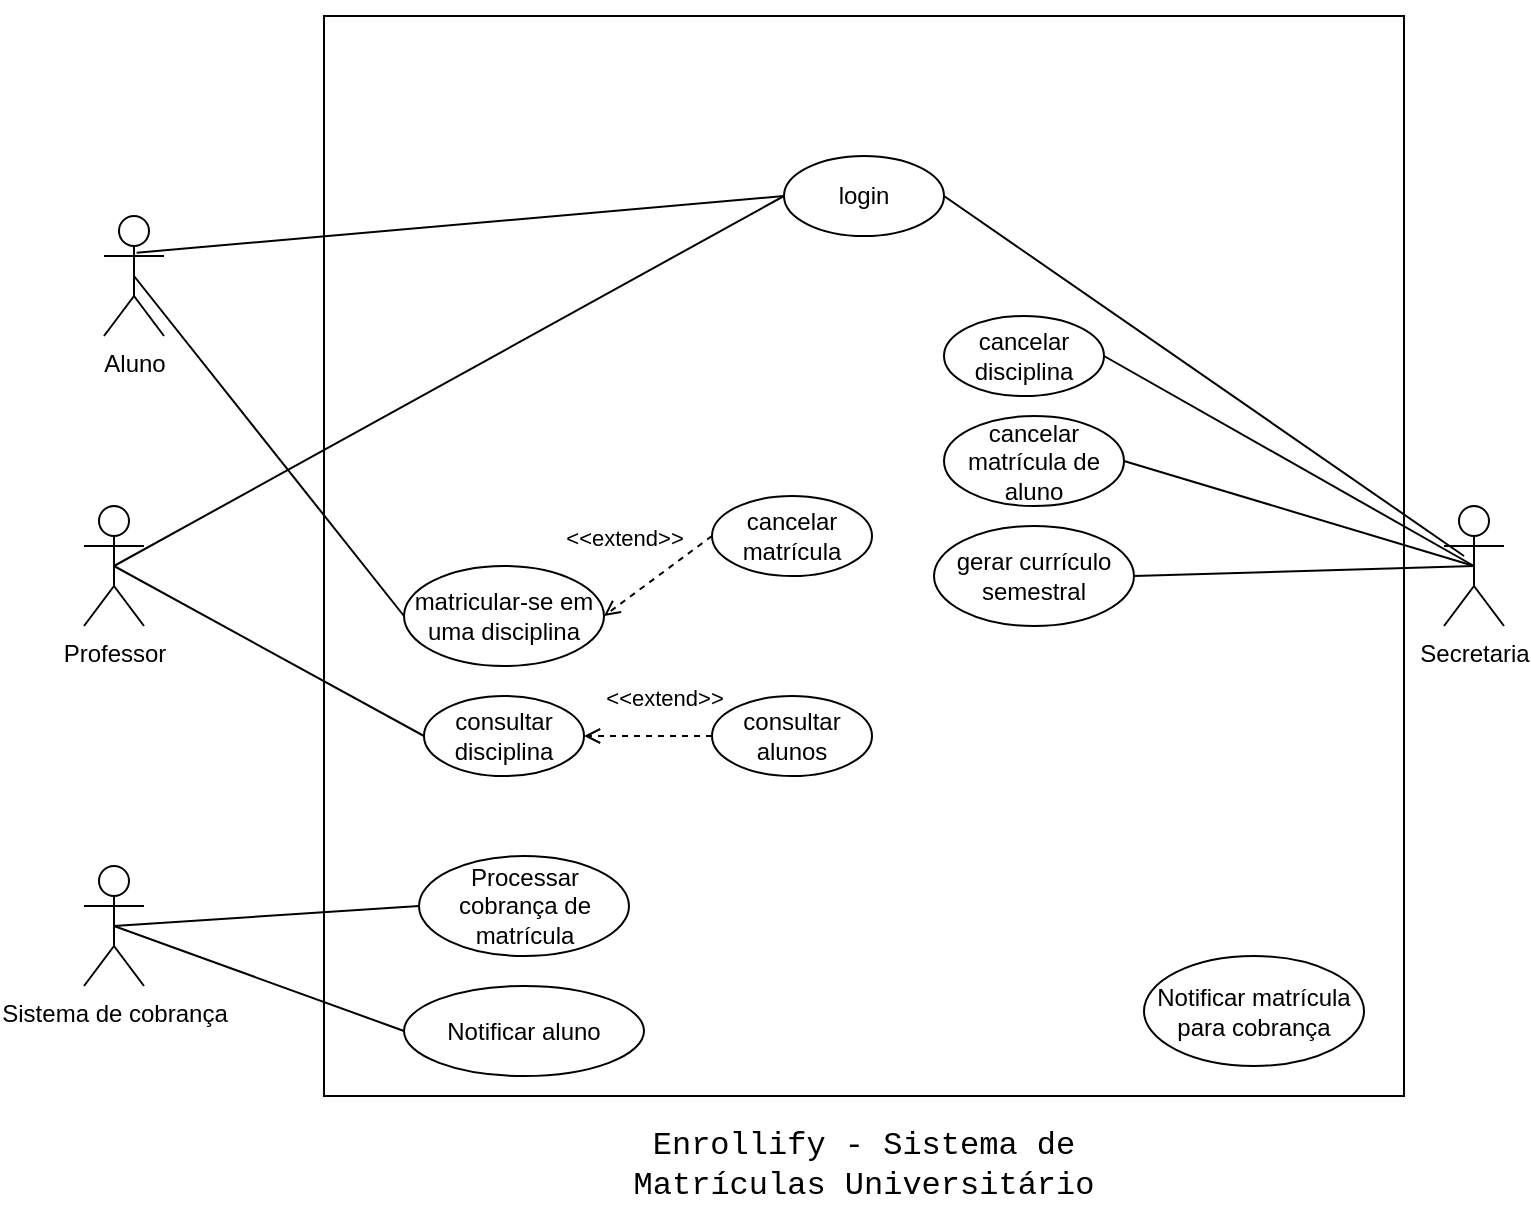 <mxfile version="26.0.14">
  <diagram name="Page-1" id="olP5XH2fdwFS9YLNRbOA">
    <mxGraphModel grid="1" page="1" gridSize="10" guides="1" tooltips="1" connect="1" arrows="1" fold="1" pageScale="1" pageWidth="827" pageHeight="1169" math="0" shadow="0">
      <root>
        <mxCell id="0" />
        <mxCell id="1" parent="0" />
        <mxCell id="LdNjaLd4k3nDaUt1j8qE-8" value="" style="whiteSpace=wrap;html=1;aspect=fixed;" vertex="1" parent="1">
          <mxGeometry x="220" y="100" width="540" height="540" as="geometry" />
        </mxCell>
        <mxCell id="LdNjaLd4k3nDaUt1j8qE-1" value="Secretaria" style="shape=umlActor;verticalLabelPosition=bottom;verticalAlign=top;html=1;" vertex="1" parent="1">
          <mxGeometry x="780" y="345" width="30" height="60" as="geometry" />
        </mxCell>
        <mxCell id="LdNjaLd4k3nDaUt1j8qE-4" value="Aluno" style="shape=umlActor;verticalLabelPosition=bottom;verticalAlign=top;html=1;" vertex="1" parent="1">
          <mxGeometry x="110" y="200" width="30" height="60" as="geometry" />
        </mxCell>
        <mxCell id="LdNjaLd4k3nDaUt1j8qE-5" value="Professor" style="shape=umlActor;verticalLabelPosition=bottom;verticalAlign=top;html=1;" vertex="1" parent="1">
          <mxGeometry x="100" y="345" width="30" height="60" as="geometry" />
        </mxCell>
        <mxCell id="LdNjaLd4k3nDaUt1j8qE-7" value="Sistema de cobrança" style="shape=umlActor;verticalLabelPosition=bottom;verticalAlign=top;html=1;" vertex="1" parent="1">
          <mxGeometry x="100" y="525" width="30" height="60" as="geometry" />
        </mxCell>
        <mxCell id="LdNjaLd4k3nDaUt1j8qE-11" value="Processar cobrança de matrícula" style="ellipse;whiteSpace=wrap;html=1;" vertex="1" parent="1">
          <mxGeometry x="267.5" y="520" width="105" height="50" as="geometry" />
        </mxCell>
        <mxCell id="LdNjaLd4k3nDaUt1j8qE-12" value="Notificar aluno" style="ellipse;whiteSpace=wrap;html=1;" vertex="1" parent="1">
          <mxGeometry x="260" y="585" width="120" height="45" as="geometry" />
        </mxCell>
        <mxCell id="LdNjaLd4k3nDaUt1j8qE-13" value="login" style="ellipse;whiteSpace=wrap;html=1;" vertex="1" parent="1">
          <mxGeometry x="450" y="170" width="80" height="40" as="geometry" />
        </mxCell>
        <mxCell id="LdNjaLd4k3nDaUt1j8qE-14" value="Notificar matrícula para cobrança" style="ellipse;whiteSpace=wrap;html=1;" vertex="1" parent="1">
          <mxGeometry x="630" y="570" width="110" height="55" as="geometry" />
        </mxCell>
        <mxCell id="LdNjaLd4k3nDaUt1j8qE-21" value="cancelar disciplina" style="ellipse;whiteSpace=wrap;html=1;" vertex="1" parent="1">
          <mxGeometry x="530" y="250" width="80" height="40" as="geometry" />
        </mxCell>
        <mxCell id="LdNjaLd4k3nDaUt1j8qE-22" value="cancelar matrícula de aluno" style="ellipse;whiteSpace=wrap;html=1;" vertex="1" parent="1">
          <mxGeometry x="530" y="300" width="90" height="45" as="geometry" />
        </mxCell>
        <mxCell id="LdNjaLd4k3nDaUt1j8qE-31" value="gerar currículo semestral" style="ellipse;whiteSpace=wrap;html=1;" vertex="1" parent="1">
          <mxGeometry x="525" y="355" width="100" height="50" as="geometry" />
        </mxCell>
        <mxCell id="LdNjaLd4k3nDaUt1j8qE-33" value="matricular-se em uma disciplina" style="ellipse;whiteSpace=wrap;html=1;" vertex="1" parent="1">
          <mxGeometry x="260" y="375" width="100" height="50" as="geometry" />
        </mxCell>
        <mxCell id="LdNjaLd4k3nDaUt1j8qE-35" value="&amp;lt;&amp;lt;extend&amp;gt;&amp;gt;" style="html=1;verticalAlign=bottom;labelBackgroundColor=none;endArrow=open;endFill=0;dashed=1;rounded=0;exitX=0;exitY=0.5;exitDx=0;exitDy=0;entryX=1;entryY=0.5;entryDx=0;entryDy=0;" edge="1" parent="1" source="LdNjaLd4k3nDaUt1j8qE-36" target="LdNjaLd4k3nDaUt1j8qE-33">
          <mxGeometry x="0.229" y="-18" width="160" relative="1" as="geometry">
            <mxPoint x="350" y="232.5" as="sourcePoint" />
            <mxPoint x="470.0" y="227.5" as="targetPoint" />
            <mxPoint as="offset" />
          </mxGeometry>
        </mxCell>
        <mxCell id="LdNjaLd4k3nDaUt1j8qE-36" value="cancelar matrícula" style="ellipse;whiteSpace=wrap;html=1;" vertex="1" parent="1">
          <mxGeometry x="414" y="340" width="80" height="40" as="geometry" />
        </mxCell>
        <mxCell id="LdNjaLd4k3nDaUt1j8qE-37" value="consultar disciplina" style="ellipse;whiteSpace=wrap;html=1;" vertex="1" parent="1">
          <mxGeometry x="270" y="440" width="80" height="40" as="geometry" />
        </mxCell>
        <mxCell id="LdNjaLd4k3nDaUt1j8qE-39" value="consultar alunos" style="ellipse;whiteSpace=wrap;html=1;" vertex="1" parent="1">
          <mxGeometry x="414" y="440" width="80" height="40" as="geometry" />
        </mxCell>
        <mxCell id="LdNjaLd4k3nDaUt1j8qE-40" value="&amp;lt;&amp;lt;extend&amp;gt;&amp;gt;" style="html=1;verticalAlign=bottom;labelBackgroundColor=none;endArrow=open;endFill=0;dashed=1;rounded=0;exitX=0;exitY=0.5;exitDx=0;exitDy=0;entryX=1;entryY=0.5;entryDx=0;entryDy=0;" edge="1" parent="1" source="LdNjaLd4k3nDaUt1j8qE-39" target="LdNjaLd4k3nDaUt1j8qE-37">
          <mxGeometry x="-0.25" y="-10" width="160" relative="1" as="geometry">
            <mxPoint x="447.0" y="530" as="sourcePoint" />
            <mxPoint x="511" y="530" as="targetPoint" />
            <mxPoint as="offset" />
          </mxGeometry>
        </mxCell>
        <mxCell id="LdNjaLd4k3nDaUt1j8qE-41" value="&lt;font style=&quot;font-size: 16px;&quot;&gt;Enrollify - Sistema de Matrículas Universitário&lt;/font&gt;" style="text;html=1;align=center;verticalAlign=middle;whiteSpace=wrap;rounded=0;fontStyle=0;fontFamily=Courier New;" vertex="1" parent="1">
          <mxGeometry x="360" y="660" width="260" height="30" as="geometry" />
        </mxCell>
        <mxCell id="9j0UMj-KNkwCNBPyWPre-9" value="" style="endArrow=none;html=1;rounded=0;strokeColor=default;align=center;verticalAlign=middle;fontFamily=Helvetica;fontSize=11;fontColor=default;labelBackgroundColor=default;entryX=0;entryY=0.5;entryDx=0;entryDy=0;exitX=0.5;exitY=0.5;exitDx=0;exitDy=0;exitPerimeter=0;" edge="1" parent="1" source="LdNjaLd4k3nDaUt1j8qE-7" target="LdNjaLd4k3nDaUt1j8qE-11">
          <mxGeometry width="50" height="50" relative="1" as="geometry">
            <mxPoint x="130" y="580" as="sourcePoint" />
            <mxPoint x="180" y="530" as="targetPoint" />
          </mxGeometry>
        </mxCell>
        <mxCell id="9j0UMj-KNkwCNBPyWPre-11" value="" style="endArrow=none;html=1;rounded=0;strokeColor=default;align=center;verticalAlign=middle;fontFamily=Helvetica;fontSize=11;fontColor=default;labelBackgroundColor=default;entryX=0;entryY=0.5;entryDx=0;entryDy=0;exitX=0.5;exitY=0.5;exitDx=0;exitDy=0;exitPerimeter=0;" edge="1" parent="1" source="LdNjaLd4k3nDaUt1j8qE-7" target="LdNjaLd4k3nDaUt1j8qE-12">
          <mxGeometry width="50" height="50" relative="1" as="geometry">
            <mxPoint x="160" y="640" as="sourcePoint" />
            <mxPoint x="210" y="590" as="targetPoint" />
          </mxGeometry>
        </mxCell>
        <mxCell id="9j0UMj-KNkwCNBPyWPre-12" value="" style="endArrow=none;html=1;rounded=0;strokeColor=default;align=center;verticalAlign=middle;fontFamily=Helvetica;fontSize=11;fontColor=default;labelBackgroundColor=default;entryX=0;entryY=0.5;entryDx=0;entryDy=0;exitX=0.5;exitY=0.5;exitDx=0;exitDy=0;exitPerimeter=0;" edge="1" parent="1" source="LdNjaLd4k3nDaUt1j8qE-5" target="LdNjaLd4k3nDaUt1j8qE-37">
          <mxGeometry width="50" height="50" relative="1" as="geometry">
            <mxPoint x="160" y="460" as="sourcePoint" />
            <mxPoint x="210" y="410" as="targetPoint" />
          </mxGeometry>
        </mxCell>
        <mxCell id="9j0UMj-KNkwCNBPyWPre-13" value="" style="endArrow=none;html=1;rounded=0;strokeColor=default;align=center;verticalAlign=middle;fontFamily=Helvetica;fontSize=11;fontColor=default;labelBackgroundColor=default;entryX=0;entryY=0.5;entryDx=0;entryDy=0;exitX=0.5;exitY=0.5;exitDx=0;exitDy=0;exitPerimeter=0;" edge="1" parent="1" source="LdNjaLd4k3nDaUt1j8qE-5" target="LdNjaLd4k3nDaUt1j8qE-13">
          <mxGeometry width="50" height="50" relative="1" as="geometry">
            <mxPoint x="150" y="365" as="sourcePoint" />
            <mxPoint x="200" y="315" as="targetPoint" />
          </mxGeometry>
        </mxCell>
        <mxCell id="9j0UMj-KNkwCNBPyWPre-14" value="" style="endArrow=none;html=1;rounded=0;strokeColor=default;align=center;verticalAlign=middle;fontFamily=Helvetica;fontSize=11;fontColor=default;labelBackgroundColor=default;exitX=0.5;exitY=0.5;exitDx=0;exitDy=0;exitPerimeter=0;entryX=0;entryY=0.5;entryDx=0;entryDy=0;" edge="1" parent="1" source="LdNjaLd4k3nDaUt1j8qE-4" target="LdNjaLd4k3nDaUt1j8qE-33">
          <mxGeometry width="50" height="50" relative="1" as="geometry">
            <mxPoint x="120" y="345" as="sourcePoint" />
            <mxPoint x="170" y="295" as="targetPoint" />
          </mxGeometry>
        </mxCell>
        <mxCell id="9j0UMj-KNkwCNBPyWPre-15" value="" style="endArrow=none;html=1;rounded=0;strokeColor=default;align=center;verticalAlign=middle;fontFamily=Helvetica;fontSize=11;fontColor=default;labelBackgroundColor=default;exitX=1;exitY=0.5;exitDx=0;exitDy=0;entryX=0.5;entryY=0.5;entryDx=0;entryDy=0;entryPerimeter=0;" edge="1" parent="1" source="LdNjaLd4k3nDaUt1j8qE-22" target="LdNjaLd4k3nDaUt1j8qE-1">
          <mxGeometry width="50" height="50" relative="1" as="geometry">
            <mxPoint x="780" y="310" as="sourcePoint" />
            <mxPoint x="830" y="260" as="targetPoint" />
          </mxGeometry>
        </mxCell>
        <mxCell id="9j0UMj-KNkwCNBPyWPre-16" value="" style="endArrow=none;html=1;rounded=0;strokeColor=default;align=center;verticalAlign=middle;fontFamily=Helvetica;fontSize=11;fontColor=default;labelBackgroundColor=default;entryX=0.5;entryY=0.5;entryDx=0;entryDy=0;entryPerimeter=0;exitX=1;exitY=0.5;exitDx=0;exitDy=0;" edge="1" parent="1" source="LdNjaLd4k3nDaUt1j8qE-21" target="LdNjaLd4k3nDaUt1j8qE-1">
          <mxGeometry width="50" height="50" relative="1" as="geometry">
            <mxPoint x="670" y="258" as="sourcePoint" />
            <mxPoint x="795" y="440" as="targetPoint" />
          </mxGeometry>
        </mxCell>
        <mxCell id="9j0UMj-KNkwCNBPyWPre-17" value="" style="endArrow=none;html=1;rounded=0;strokeColor=default;align=center;verticalAlign=middle;fontFamily=Helvetica;fontSize=11;fontColor=default;labelBackgroundColor=default;entryX=1;entryY=0.5;entryDx=0;entryDy=0;exitX=0.5;exitY=0.5;exitDx=0;exitDy=0;exitPerimeter=0;" edge="1" parent="1" source="LdNjaLd4k3nDaUt1j8qE-1" target="LdNjaLd4k3nDaUt1j8qE-31">
          <mxGeometry width="50" height="50" relative="1" as="geometry">
            <mxPoint x="630" y="460" as="sourcePoint" />
            <mxPoint x="680" y="410" as="targetPoint" />
          </mxGeometry>
        </mxCell>
        <mxCell id="LdNjaLd4k3nDaUt1j8qE-47" value="" style="endArrow=none;html=1;rounded=0;strokeColor=default;align=center;verticalAlign=middle;fontFamily=Helvetica;fontSize=11;fontColor=default;labelBackgroundColor=default;exitX=0.544;exitY=0.307;exitDx=0;exitDy=0;entryX=0;entryY=0.5;entryDx=0;entryDy=0;exitPerimeter=0;" edge="1" parent="1" source="LdNjaLd4k3nDaUt1j8qE-4" target="LdNjaLd4k3nDaUt1j8qE-13">
          <mxGeometry width="50" height="50" relative="1" as="geometry">
            <mxPoint x="780" y="454" as="sourcePoint" />
            <mxPoint x="905" y="636" as="targetPoint" />
          </mxGeometry>
        </mxCell>
        <mxCell id="9j0UMj-KNkwCNBPyWPre-19" value="" style="endArrow=none;html=1;rounded=0;strokeColor=default;align=center;verticalAlign=middle;fontFamily=Helvetica;fontSize=11;fontColor=default;labelBackgroundColor=default;exitX=1;exitY=0.5;exitDx=0;exitDy=0;" edge="1" parent="1" source="LdNjaLd4k3nDaUt1j8qE-13">
          <mxGeometry width="50" height="50" relative="1" as="geometry">
            <mxPoint x="460" y="230" as="sourcePoint" />
            <mxPoint x="790" y="370" as="targetPoint" />
          </mxGeometry>
        </mxCell>
        <mxCell id="9j0UMj-KNkwCNBPyWPre-20" style="edgeStyle=none;shape=connector;rounded=0;orthogonalLoop=1;jettySize=auto;html=1;exitX=1;exitY=0;exitDx=0;exitDy=0;strokeColor=default;align=center;verticalAlign=middle;fontFamily=Helvetica;fontSize=11;fontColor=default;labelBackgroundColor=default;endArrow=classic;" edge="1" parent="1" source="LdNjaLd4k3nDaUt1j8qE-8" target="LdNjaLd4k3nDaUt1j8qE-8">
          <mxGeometry relative="1" as="geometry" />
        </mxCell>
      </root>
    </mxGraphModel>
  </diagram>
</mxfile>
